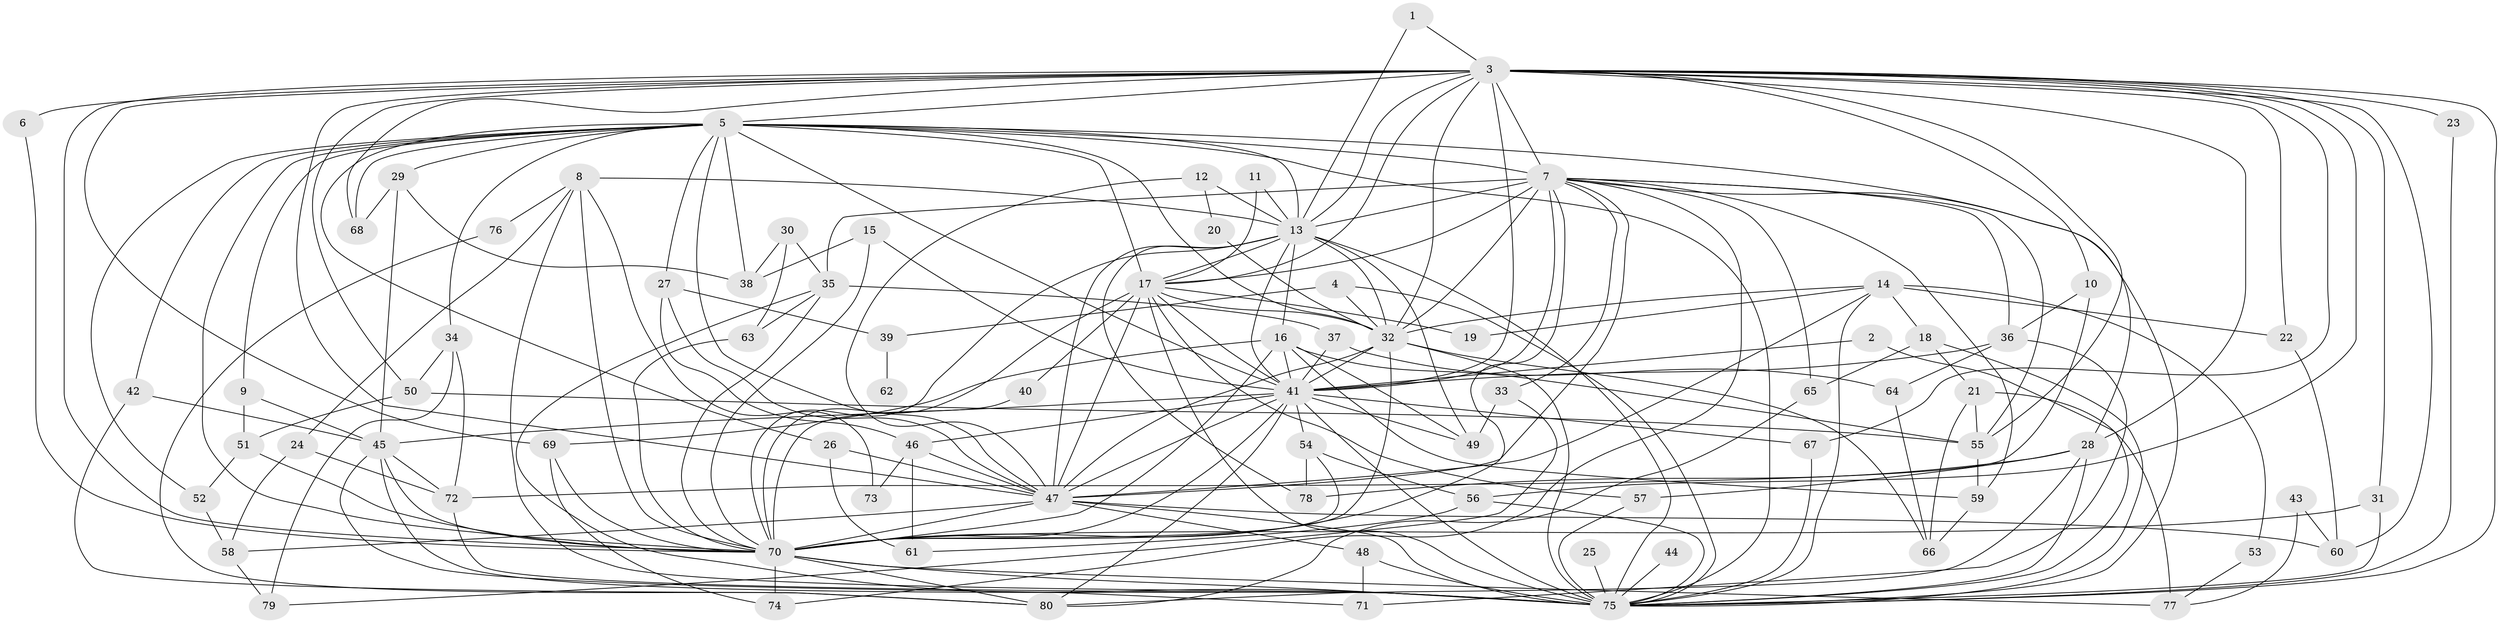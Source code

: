 // original degree distribution, {28: 0.007692307692307693, 22: 0.007692307692307693, 19: 0.007692307692307693, 15: 0.007692307692307693, 18: 0.007692307692307693, 20: 0.007692307692307693, 17: 0.015384615384615385, 27: 0.007692307692307693, 30: 0.007692307692307693, 2: 0.4461538461538462, 6: 0.038461538461538464, 3: 0.23076923076923078, 8: 0.007692307692307693, 4: 0.14615384615384616, 7: 0.007692307692307693, 5: 0.046153846153846156}
// Generated by graph-tools (version 1.1) at 2025/36/03/04/25 23:36:19]
// undirected, 80 vertices, 215 edges
graph export_dot {
  node [color=gray90,style=filled];
  1;
  2;
  3;
  4;
  5;
  6;
  7;
  8;
  9;
  10;
  11;
  12;
  13;
  14;
  15;
  16;
  17;
  18;
  19;
  20;
  21;
  22;
  23;
  24;
  25;
  26;
  27;
  28;
  29;
  30;
  31;
  32;
  33;
  34;
  35;
  36;
  37;
  38;
  39;
  40;
  41;
  42;
  43;
  44;
  45;
  46;
  47;
  48;
  49;
  50;
  51;
  52;
  53;
  54;
  55;
  56;
  57;
  58;
  59;
  60;
  61;
  62;
  63;
  64;
  65;
  66;
  67;
  68;
  69;
  70;
  71;
  72;
  73;
  74;
  75;
  76;
  77;
  78;
  79;
  80;
  1 -- 3 [weight=1.0];
  1 -- 13 [weight=1.0];
  2 -- 41 [weight=1.0];
  2 -- 75 [weight=1.0];
  3 -- 5 [weight=1.0];
  3 -- 6 [weight=1.0];
  3 -- 7 [weight=3.0];
  3 -- 10 [weight=1.0];
  3 -- 13 [weight=2.0];
  3 -- 17 [weight=1.0];
  3 -- 22 [weight=1.0];
  3 -- 23 [weight=1.0];
  3 -- 28 [weight=1.0];
  3 -- 31 [weight=1.0];
  3 -- 32 [weight=1.0];
  3 -- 41 [weight=1.0];
  3 -- 47 [weight=1.0];
  3 -- 50 [weight=1.0];
  3 -- 55 [weight=1.0];
  3 -- 56 [weight=1.0];
  3 -- 60 [weight=1.0];
  3 -- 67 [weight=1.0];
  3 -- 68 [weight=1.0];
  3 -- 69 [weight=1.0];
  3 -- 70 [weight=2.0];
  3 -- 75 [weight=1.0];
  4 -- 32 [weight=1.0];
  4 -- 39 [weight=1.0];
  4 -- 75 [weight=1.0];
  5 -- 7 [weight=1.0];
  5 -- 9 [weight=1.0];
  5 -- 13 [weight=1.0];
  5 -- 17 [weight=2.0];
  5 -- 26 [weight=1.0];
  5 -- 27 [weight=1.0];
  5 -- 28 [weight=1.0];
  5 -- 29 [weight=1.0];
  5 -- 32 [weight=1.0];
  5 -- 34 [weight=1.0];
  5 -- 38 [weight=1.0];
  5 -- 41 [weight=1.0];
  5 -- 42 [weight=1.0];
  5 -- 47 [weight=1.0];
  5 -- 52 [weight=1.0];
  5 -- 68 [weight=1.0];
  5 -- 70 [weight=1.0];
  5 -- 75 [weight=1.0];
  6 -- 70 [weight=1.0];
  7 -- 13 [weight=1.0];
  7 -- 17 [weight=2.0];
  7 -- 32 [weight=1.0];
  7 -- 33 [weight=1.0];
  7 -- 35 [weight=1.0];
  7 -- 36 [weight=1.0];
  7 -- 41 [weight=1.0];
  7 -- 47 [weight=1.0];
  7 -- 55 [weight=1.0];
  7 -- 59 [weight=1.0];
  7 -- 65 [weight=1.0];
  7 -- 70 [weight=1.0];
  7 -- 74 [weight=1.0];
  7 -- 75 [weight=1.0];
  8 -- 13 [weight=1.0];
  8 -- 24 [weight=1.0];
  8 -- 70 [weight=1.0];
  8 -- 73 [weight=1.0];
  8 -- 75 [weight=1.0];
  8 -- 76 [weight=1.0];
  9 -- 45 [weight=1.0];
  9 -- 51 [weight=1.0];
  10 -- 36 [weight=1.0];
  10 -- 72 [weight=1.0];
  11 -- 13 [weight=1.0];
  11 -- 17 [weight=1.0];
  12 -- 13 [weight=1.0];
  12 -- 20 [weight=1.0];
  12 -- 47 [weight=1.0];
  13 -- 16 [weight=1.0];
  13 -- 17 [weight=1.0];
  13 -- 32 [weight=1.0];
  13 -- 41 [weight=1.0];
  13 -- 47 [weight=1.0];
  13 -- 49 [weight=1.0];
  13 -- 70 [weight=1.0];
  13 -- 75 [weight=1.0];
  13 -- 78 [weight=1.0];
  14 -- 18 [weight=2.0];
  14 -- 19 [weight=1.0];
  14 -- 22 [weight=1.0];
  14 -- 32 [weight=1.0];
  14 -- 47 [weight=1.0];
  14 -- 53 [weight=1.0];
  14 -- 75 [weight=1.0];
  15 -- 38 [weight=1.0];
  15 -- 41 [weight=1.0];
  15 -- 70 [weight=1.0];
  16 -- 41 [weight=1.0];
  16 -- 49 [weight=1.0];
  16 -- 55 [weight=1.0];
  16 -- 59 [weight=1.0];
  16 -- 69 [weight=1.0];
  16 -- 70 [weight=1.0];
  17 -- 19 [weight=1.0];
  17 -- 32 [weight=1.0];
  17 -- 40 [weight=1.0];
  17 -- 41 [weight=1.0];
  17 -- 47 [weight=2.0];
  17 -- 57 [weight=1.0];
  17 -- 70 [weight=1.0];
  17 -- 75 [weight=2.0];
  18 -- 21 [weight=1.0];
  18 -- 65 [weight=1.0];
  18 -- 75 [weight=1.0];
  20 -- 32 [weight=1.0];
  21 -- 55 [weight=1.0];
  21 -- 66 [weight=1.0];
  21 -- 77 [weight=1.0];
  22 -- 60 [weight=1.0];
  23 -- 75 [weight=1.0];
  24 -- 58 [weight=1.0];
  24 -- 72 [weight=1.0];
  25 -- 75 [weight=1.0];
  26 -- 47 [weight=1.0];
  26 -- 61 [weight=1.0];
  27 -- 39 [weight=1.0];
  27 -- 46 [weight=1.0];
  27 -- 47 [weight=1.0];
  28 -- 57 [weight=1.0];
  28 -- 75 [weight=1.0];
  28 -- 78 [weight=1.0];
  28 -- 80 [weight=1.0];
  29 -- 38 [weight=1.0];
  29 -- 45 [weight=1.0];
  29 -- 68 [weight=1.0];
  30 -- 35 [weight=1.0];
  30 -- 38 [weight=1.0];
  30 -- 63 [weight=1.0];
  31 -- 70 [weight=1.0];
  31 -- 75 [weight=1.0];
  32 -- 41 [weight=2.0];
  32 -- 47 [weight=1.0];
  32 -- 66 [weight=1.0];
  32 -- 70 [weight=1.0];
  32 -- 75 [weight=1.0];
  33 -- 49 [weight=1.0];
  33 -- 79 [weight=1.0];
  34 -- 50 [weight=1.0];
  34 -- 72 [weight=2.0];
  34 -- 79 [weight=1.0];
  35 -- 37 [weight=1.0];
  35 -- 63 [weight=1.0];
  35 -- 70 [weight=1.0];
  35 -- 75 [weight=1.0];
  36 -- 41 [weight=1.0];
  36 -- 64 [weight=1.0];
  36 -- 71 [weight=1.0];
  37 -- 41 [weight=1.0];
  37 -- 64 [weight=1.0];
  39 -- 62 [weight=1.0];
  40 -- 70 [weight=1.0];
  41 -- 45 [weight=1.0];
  41 -- 46 [weight=1.0];
  41 -- 47 [weight=1.0];
  41 -- 49 [weight=1.0];
  41 -- 54 [weight=1.0];
  41 -- 67 [weight=1.0];
  41 -- 70 [weight=2.0];
  41 -- 75 [weight=1.0];
  41 -- 80 [weight=1.0];
  42 -- 45 [weight=1.0];
  42 -- 80 [weight=1.0];
  43 -- 60 [weight=1.0];
  43 -- 77 [weight=1.0];
  44 -- 75 [weight=1.0];
  45 -- 70 [weight=1.0];
  45 -- 71 [weight=1.0];
  45 -- 72 [weight=1.0];
  45 -- 75 [weight=1.0];
  46 -- 47 [weight=1.0];
  46 -- 61 [weight=1.0];
  46 -- 73 [weight=1.0];
  47 -- 48 [weight=1.0];
  47 -- 58 [weight=1.0];
  47 -- 60 [weight=1.0];
  47 -- 70 [weight=1.0];
  47 -- 75 [weight=1.0];
  48 -- 71 [weight=1.0];
  48 -- 75 [weight=1.0];
  50 -- 51 [weight=1.0];
  50 -- 55 [weight=1.0];
  51 -- 52 [weight=1.0];
  51 -- 70 [weight=1.0];
  52 -- 58 [weight=1.0];
  53 -- 77 [weight=1.0];
  54 -- 56 [weight=1.0];
  54 -- 70 [weight=1.0];
  54 -- 78 [weight=1.0];
  55 -- 59 [weight=1.0];
  56 -- 61 [weight=1.0];
  56 -- 75 [weight=1.0];
  57 -- 75 [weight=1.0];
  58 -- 79 [weight=1.0];
  59 -- 66 [weight=1.0];
  63 -- 70 [weight=1.0];
  64 -- 66 [weight=1.0];
  65 -- 80 [weight=1.0];
  67 -- 75 [weight=1.0];
  69 -- 70 [weight=1.0];
  69 -- 74 [weight=1.0];
  70 -- 74 [weight=1.0];
  70 -- 75 [weight=1.0];
  70 -- 77 [weight=2.0];
  70 -- 80 [weight=1.0];
  72 -- 75 [weight=2.0];
  76 -- 80 [weight=1.0];
}
